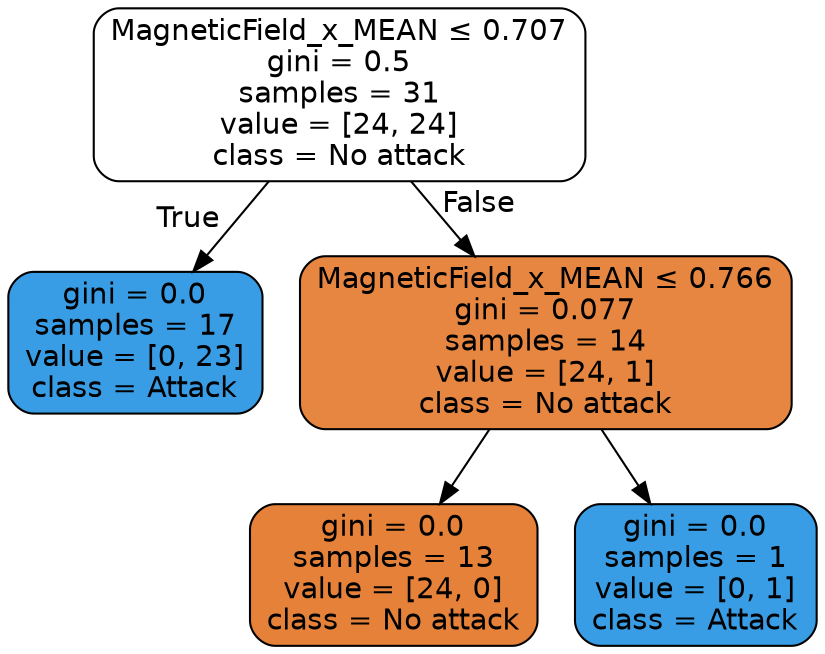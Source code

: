 digraph Tree {
node [shape=box, style="filled, rounded", color="black", fontname=helvetica] ;
edge [fontname=helvetica] ;
0 [label=<MagneticField_x_MEAN &le; 0.707<br/>gini = 0.5<br/>samples = 31<br/>value = [24, 24]<br/>class = No attack>, fillcolor="#e5813900"] ;
1 [label=<gini = 0.0<br/>samples = 17<br/>value = [0, 23]<br/>class = Attack>, fillcolor="#399de5ff"] ;
0 -> 1 [labeldistance=2.5, labelangle=45, headlabel="True"] ;
2 [label=<MagneticField_x_MEAN &le; 0.766<br/>gini = 0.077<br/>samples = 14<br/>value = [24, 1]<br/>class = No attack>, fillcolor="#e58139f4"] ;
0 -> 2 [labeldistance=2.5, labelangle=-45, headlabel="False"] ;
3 [label=<gini = 0.0<br/>samples = 13<br/>value = [24, 0]<br/>class = No attack>, fillcolor="#e58139ff"] ;
2 -> 3 ;
4 [label=<gini = 0.0<br/>samples = 1<br/>value = [0, 1]<br/>class = Attack>, fillcolor="#399de5ff"] ;
2 -> 4 ;
}